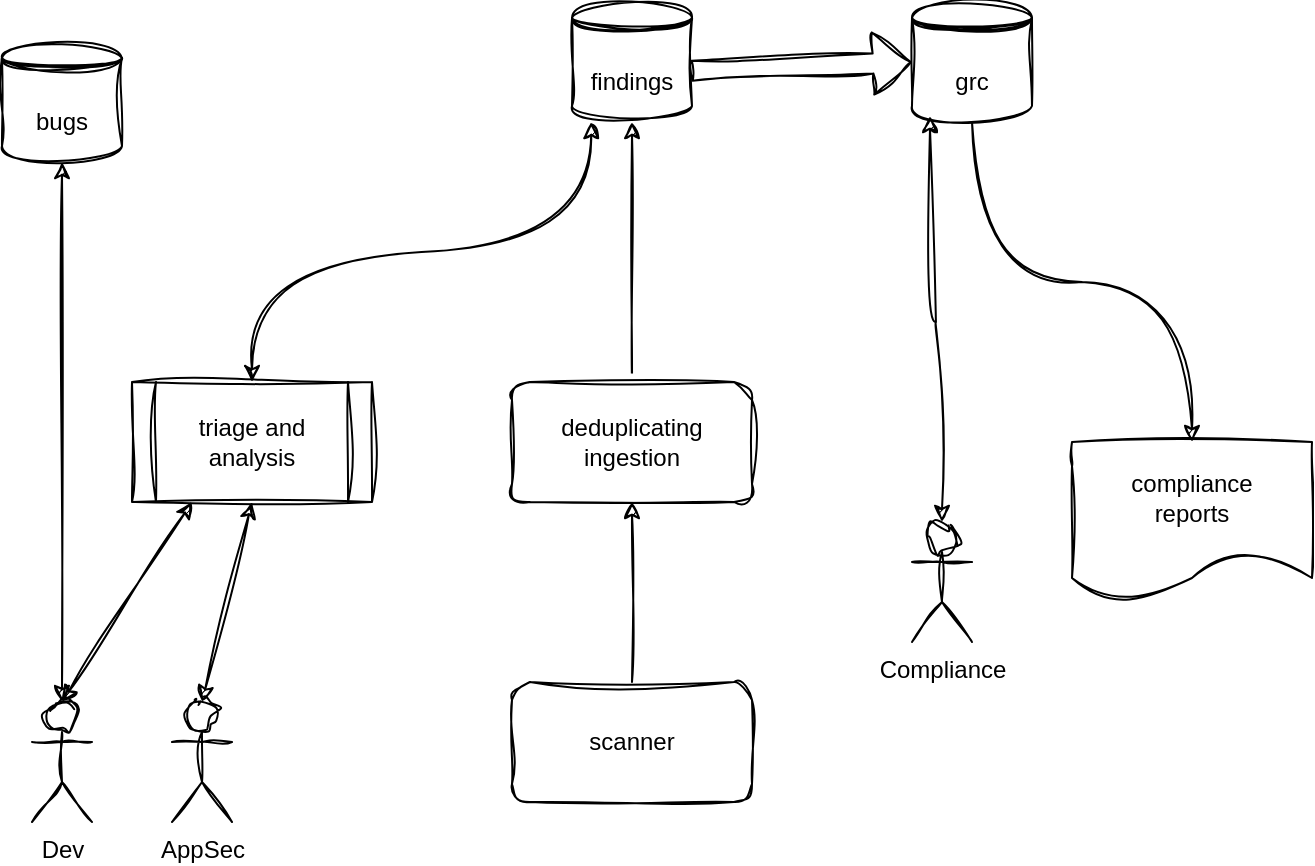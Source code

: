 <mxfile version="22.0.6" type="github">
  <diagram name="Page-1" id="U3bEN_oSfNxa2ZEzTA76">
    <mxGraphModel dx="830" dy="442" grid="1" gridSize="10" guides="1" tooltips="1" connect="1" arrows="1" fold="1" page="1" pageScale="1" pageWidth="850" pageHeight="1100" math="0" shadow="0">
      <root>
        <mxCell id="0" />
        <mxCell id="1" parent="0" />
        <mxCell id="OHBdax1lKVIE6UaPEagz-10" value="" style="edgeStyle=orthogonalEdgeStyle;rounded=0;orthogonalLoop=1;jettySize=auto;html=1;sketch=1;curveFitting=1;jiggle=2;" parent="1" source="OHBdax1lKVIE6UaPEagz-9" target="OHBdax1lKVIE6UaPEagz-8" edge="1">
          <mxGeometry relative="1" as="geometry" />
        </mxCell>
        <mxCell id="OHBdax1lKVIE6UaPEagz-8" value="findings" style="shape=datastore;whiteSpace=wrap;html=1;sketch=1;curveFitting=1;jiggle=2;" parent="1" vertex="1">
          <mxGeometry x="390" y="340" width="60" height="60" as="geometry" />
        </mxCell>
        <mxCell id="OHBdax1lKVIE6UaPEagz-12" value="" style="edgeStyle=orthogonalEdgeStyle;rounded=0;orthogonalLoop=1;jettySize=auto;html=1;sketch=1;curveFitting=1;jiggle=2;" parent="1" source="OHBdax1lKVIE6UaPEagz-11" target="OHBdax1lKVIE6UaPEagz-9" edge="1">
          <mxGeometry relative="1" as="geometry" />
        </mxCell>
        <mxCell id="OHBdax1lKVIE6UaPEagz-9" value="&lt;div&gt;deduplicating&lt;/div&gt;&lt;div&gt;ingestion&lt;br&gt;&lt;/div&gt;" style="rounded=1;whiteSpace=wrap;html=1;sketch=1;curveFitting=1;jiggle=2;" parent="1" vertex="1">
          <mxGeometry x="360" y="530" width="120" height="60" as="geometry" />
        </mxCell>
        <mxCell id="OHBdax1lKVIE6UaPEagz-11" value="scanner" style="rounded=1;whiteSpace=wrap;html=1;sketch=1;curveFitting=1;jiggle=2;" parent="1" vertex="1">
          <mxGeometry x="360" y="680" width="120" height="60" as="geometry" />
        </mxCell>
        <mxCell id="OHBdax1lKVIE6UaPEagz-13" value="Dev" style="shape=umlActor;verticalLabelPosition=bottom;verticalAlign=top;html=1;outlineConnect=0;sketch=1;curveFitting=1;jiggle=2;" parent="1" vertex="1">
          <mxGeometry x="120" y="690" width="30" height="60" as="geometry" />
        </mxCell>
        <mxCell id="mWA7EKrRRmSqlwBI02Gz-1" value="triage and analysis" style="shape=process;whiteSpace=wrap;html=1;backgroundOutline=1;sketch=1;curveFitting=1;jiggle=2;" vertex="1" parent="1">
          <mxGeometry x="170" y="530" width="120" height="60" as="geometry" />
        </mxCell>
        <mxCell id="mWA7EKrRRmSqlwBI02Gz-4" value="&lt;div&gt;compliance&lt;/div&gt;&lt;div&gt;reports&lt;br&gt;&lt;/div&gt;" style="shape=document;whiteSpace=wrap;html=1;boundedLbl=1;sketch=1;curveFitting=1;jiggle=2;" vertex="1" parent="1">
          <mxGeometry x="640" y="560" width="120" height="80" as="geometry" />
        </mxCell>
        <mxCell id="mWA7EKrRRmSqlwBI02Gz-5" value="" style="endArrow=classic;startArrow=classic;html=1;rounded=0;entryX=0.16;entryY=1;entryDx=0;entryDy=0;entryPerimeter=0;exitX=0.5;exitY=0;exitDx=0;exitDy=0;edgeStyle=orthogonalEdgeStyle;curved=1;sketch=1;curveFitting=1;jiggle=2;" edge="1" parent="1" source="mWA7EKrRRmSqlwBI02Gz-1" target="OHBdax1lKVIE6UaPEagz-8">
          <mxGeometry width="50" height="50" relative="1" as="geometry">
            <mxPoint x="200" y="470" as="sourcePoint" />
            <mxPoint x="250" y="420" as="targetPoint" />
          </mxGeometry>
        </mxCell>
        <mxCell id="mWA7EKrRRmSqlwBI02Gz-8" value="AppSec" style="shape=umlActor;verticalLabelPosition=bottom;verticalAlign=top;html=1;outlineConnect=0;sketch=1;curveFitting=1;jiggle=2;" vertex="1" parent="1">
          <mxGeometry x="190" y="690" width="30" height="60" as="geometry" />
        </mxCell>
        <mxCell id="mWA7EKrRRmSqlwBI02Gz-9" value="" style="endArrow=classic;startArrow=classic;html=1;rounded=0;entryX=0.25;entryY=1;entryDx=0;entryDy=0;exitX=0.5;exitY=0;exitDx=0;exitDy=0;exitPerimeter=0;sketch=1;curveFitting=1;jiggle=2;" edge="1" parent="1" source="OHBdax1lKVIE6UaPEagz-13" target="mWA7EKrRRmSqlwBI02Gz-1">
          <mxGeometry width="50" height="50" relative="1" as="geometry">
            <mxPoint x="140" y="670" as="sourcePoint" />
            <mxPoint x="190" y="620" as="targetPoint" />
          </mxGeometry>
        </mxCell>
        <mxCell id="mWA7EKrRRmSqlwBI02Gz-10" value="" style="endArrow=classic;startArrow=classic;html=1;rounded=0;exitX=0.5;exitY=0;exitDx=0;exitDy=0;exitPerimeter=0;entryX=0.5;entryY=1;entryDx=0;entryDy=0;sketch=1;curveFitting=1;jiggle=2;" edge="1" parent="1" source="mWA7EKrRRmSqlwBI02Gz-8" target="mWA7EKrRRmSqlwBI02Gz-1">
          <mxGeometry width="50" height="50" relative="1" as="geometry">
            <mxPoint x="260" y="700" as="sourcePoint" />
            <mxPoint x="310" y="650" as="targetPoint" />
          </mxGeometry>
        </mxCell>
        <mxCell id="mWA7EKrRRmSqlwBI02Gz-11" value="Compliance" style="shape=umlActor;verticalLabelPosition=bottom;verticalAlign=top;html=1;outlineConnect=0;sketch=1;curveFitting=1;jiggle=2;" vertex="1" parent="1">
          <mxGeometry x="560" y="600" width="30" height="60" as="geometry" />
        </mxCell>
        <mxCell id="mWA7EKrRRmSqlwBI02Gz-13" value="grc" style="shape=datastore;whiteSpace=wrap;html=1;sketch=1;curveFitting=1;jiggle=2;" vertex="1" parent="1">
          <mxGeometry x="560" y="340" width="60" height="60" as="geometry" />
        </mxCell>
        <mxCell id="mWA7EKrRRmSqlwBI02Gz-14" value="bugs" style="shape=datastore;whiteSpace=wrap;html=1;sketch=1;curveFitting=1;jiggle=2;" vertex="1" parent="1">
          <mxGeometry x="105" y="360" width="60" height="60" as="geometry" />
        </mxCell>
        <mxCell id="mWA7EKrRRmSqlwBI02Gz-15" value="" style="endArrow=classic;startArrow=classic;html=1;rounded=0;exitX=0.5;exitY=0;exitDx=0;exitDy=0;exitPerimeter=0;entryX=0.5;entryY=1;entryDx=0;entryDy=0;sketch=1;curveFitting=1;jiggle=2;" edge="1" parent="1" source="OHBdax1lKVIE6UaPEagz-13" target="mWA7EKrRRmSqlwBI02Gz-14">
          <mxGeometry width="50" height="50" relative="1" as="geometry">
            <mxPoint x="200" y="490" as="sourcePoint" />
            <mxPoint x="250" y="440" as="targetPoint" />
          </mxGeometry>
        </mxCell>
        <mxCell id="mWA7EKrRRmSqlwBI02Gz-16" value="" style="endArrow=classic;html=1;rounded=0;sketch=1;hachureGap=4;jiggle=2;curveFitting=1;fontFamily=Architects Daughter;fontSource=https%3A%2F%2Ffonts.googleapis.com%2Fcss%3Ffamily%3DArchitects%2BDaughter;fontSize=16;exitX=0.5;exitY=1;exitDx=0;exitDy=0;entryX=0.5;entryY=0;entryDx=0;entryDy=0;edgeStyle=orthogonalEdgeStyle;curved=1;" edge="1" parent="1" source="mWA7EKrRRmSqlwBI02Gz-13" target="mWA7EKrRRmSqlwBI02Gz-4">
          <mxGeometry width="50" height="50" relative="1" as="geometry">
            <mxPoint x="600" y="440" as="sourcePoint" />
            <mxPoint x="650" y="390" as="targetPoint" />
          </mxGeometry>
        </mxCell>
        <mxCell id="mWA7EKrRRmSqlwBI02Gz-19" value="" style="endArrow=classic;startArrow=classic;html=1;rounded=0;sketch=1;hachureGap=4;jiggle=2;curveFitting=1;fontFamily=Architects Daughter;fontSource=https%3A%2F%2Ffonts.googleapis.com%2Fcss%3Ffamily%3DArchitects%2BDaughter;fontSize=16;exitX=0.5;exitY=0;exitDx=0;exitDy=0;exitPerimeter=0;entryX=0.15;entryY=0.95;entryDx=0;entryDy=0;entryPerimeter=0;edgeStyle=orthogonalEdgeStyle;curved=1;" edge="1" parent="1" source="mWA7EKrRRmSqlwBI02Gz-11" target="mWA7EKrRRmSqlwBI02Gz-13">
          <mxGeometry width="50" height="50" relative="1" as="geometry">
            <mxPoint x="540" y="550" as="sourcePoint" />
            <mxPoint x="590" y="500" as="targetPoint" />
          </mxGeometry>
        </mxCell>
        <mxCell id="mWA7EKrRRmSqlwBI02Gz-20" value="" style="shape=flexArrow;endArrow=classic;html=1;rounded=0;sketch=1;hachureGap=4;jiggle=2;curveFitting=1;fontFamily=Architects Daughter;fontSource=https%3A%2F%2Ffonts.googleapis.com%2Fcss%3Ffamily%3DArchitects%2BDaughter;fontSize=16;exitX=0.993;exitY=0.573;exitDx=0;exitDy=0;exitPerimeter=0;entryX=0;entryY=0.5;entryDx=0;entryDy=0;" edge="1" parent="1" source="OHBdax1lKVIE6UaPEagz-8" target="mWA7EKrRRmSqlwBI02Gz-13">
          <mxGeometry width="50" height="50" relative="1" as="geometry">
            <mxPoint x="460" y="460" as="sourcePoint" />
            <mxPoint x="510" y="410" as="targetPoint" />
          </mxGeometry>
        </mxCell>
      </root>
    </mxGraphModel>
  </diagram>
</mxfile>
